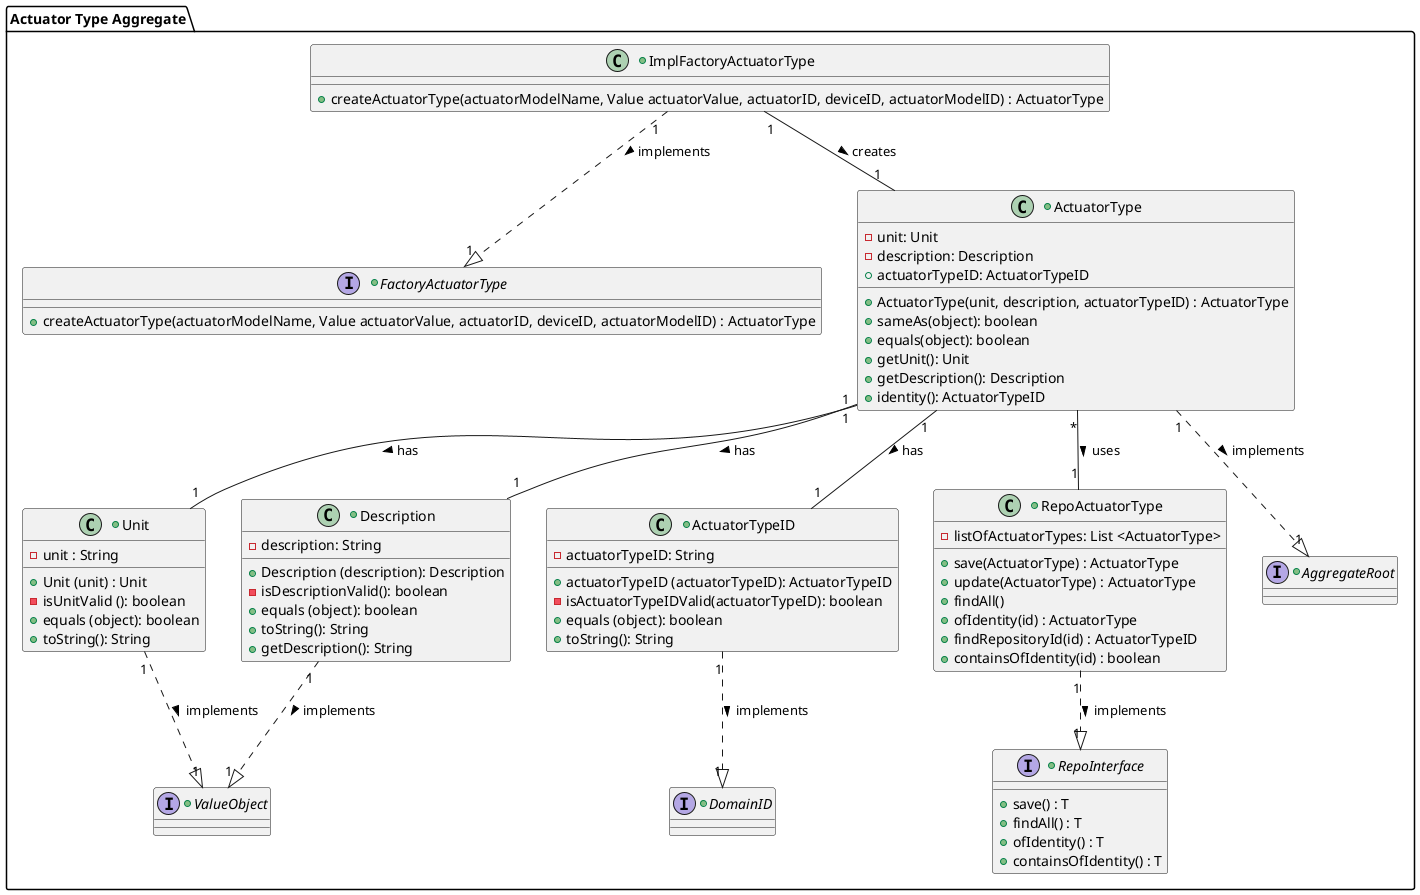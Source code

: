 @startuml
'https://plantuml.com/class-diagram

package "Actuator Type Aggregate" {

ImplFactoryActuatorType "1" ..|> "1" FactoryActuatorType : implements >
ActuatorType "1" -- "1" Unit : has >
ActuatorType "1" -- "1" Description : has >
ActuatorType "1" -- "1" ActuatorTypeID : has >
RepoActuatorType "1" ..|> "1" RepoInterface : implements >
ImplFactoryActuatorType "1" -- "1" ActuatorType : creates >
ActuatorType "*" -- "1" RepoActuatorType : uses >
ActuatorTypeID "1" ..|> "1" DomainID : implements >
ActuatorType "1" ..|> "1" AggregateRoot : implements >
Unit "1" ..|> "1" ValueObject : implements >
Description "1" ..|> "1" ValueObject : implements >

+interface FactoryActuatorType{
+ createActuatorType(actuatorModelName, Value actuatorValue, actuatorID, deviceID, actuatorModelID) : ActuatorType
}

+class ImplFactoryActuatorType {
+ createActuatorType(actuatorModelName, Value actuatorValue, actuatorID, deviceID, actuatorModelID) : ActuatorType
}

+class ActuatorType {
-unit: Unit
-description: Description
+ actuatorTypeID: ActuatorTypeID
+ ActuatorType(unit, description, actuatorTypeID) : ActuatorType
+ sameAs(object): boolean
+ equals(object): boolean
+ getUnit(): Unit
+ getDescription(): Description
+ identity(): ActuatorTypeID
}

+class ActuatorTypeID{
- actuatorTypeID: String
+ actuatorTypeID (actuatorTypeID): ActuatorTypeID
-isActuatorTypeIDValid(actuatorTypeID): boolean
+ equals (object): boolean
+ toString(): String
}

+class Description {
- description: String
+ Description (description): Description
- isDescriptionValid(): boolean
+ equals (object): boolean
+ toString(): String
+ getDescription(): String
}

+class Unit {
- unit : String
+ Unit (unit) : Unit
- isUnitValid (): boolean
+ equals (object): boolean
+ toString(): String
}

+class RepoActuatorType{
- listOfActuatorTypes: List <ActuatorType>
+ save(ActuatorType) : ActuatorType
+ update(ActuatorType) : ActuatorType
+ findAll()
+ ofIdentity(id) : ActuatorType
+ findRepositoryId(id) : ActuatorTypeID
+ containsOfIdentity(id) : boolean
}

+interface RepoInterface{
+ save() : T
+ findAll() : T
+ ofIdentity() : T
+ containsOfIdentity() : T
}

+interface DomainID{
}

+interface AggregateRoot{
}

+interface ValueObject{
}

}
@enduml